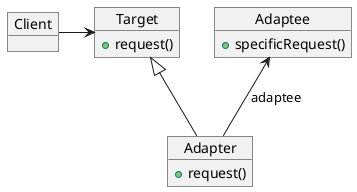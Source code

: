 @startuml adapter
object Target {
  +request()
}

object Client {
}

object Adaptee {
  +specificRequest()
}

object Adapter {
  +request()
}

Client -> Target
Target <|-down- Adapter
Adaptee <-- Adapter : adaptee
@enduml